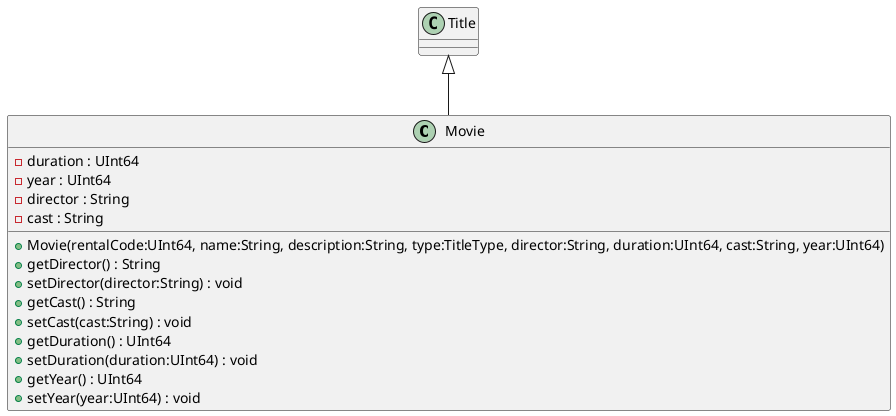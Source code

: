 @startuml
class Movie {
    - duration : UInt64
    - year : UInt64
    - director : String
    - cast : String
    + Movie(rentalCode:UInt64, name:String, description:String, type:TitleType, director:String, duration:UInt64, cast:String, year:UInt64)
    + getDirector() : String
    + setDirector(director:String) : void
    + getCast() : String
    + setCast(cast:String) : void
    + getDuration() : UInt64
    + setDuration(duration:UInt64) : void
    + getYear() : UInt64
    + setYear(year:UInt64) : void
}
Title <|-- Movie
@enduml
